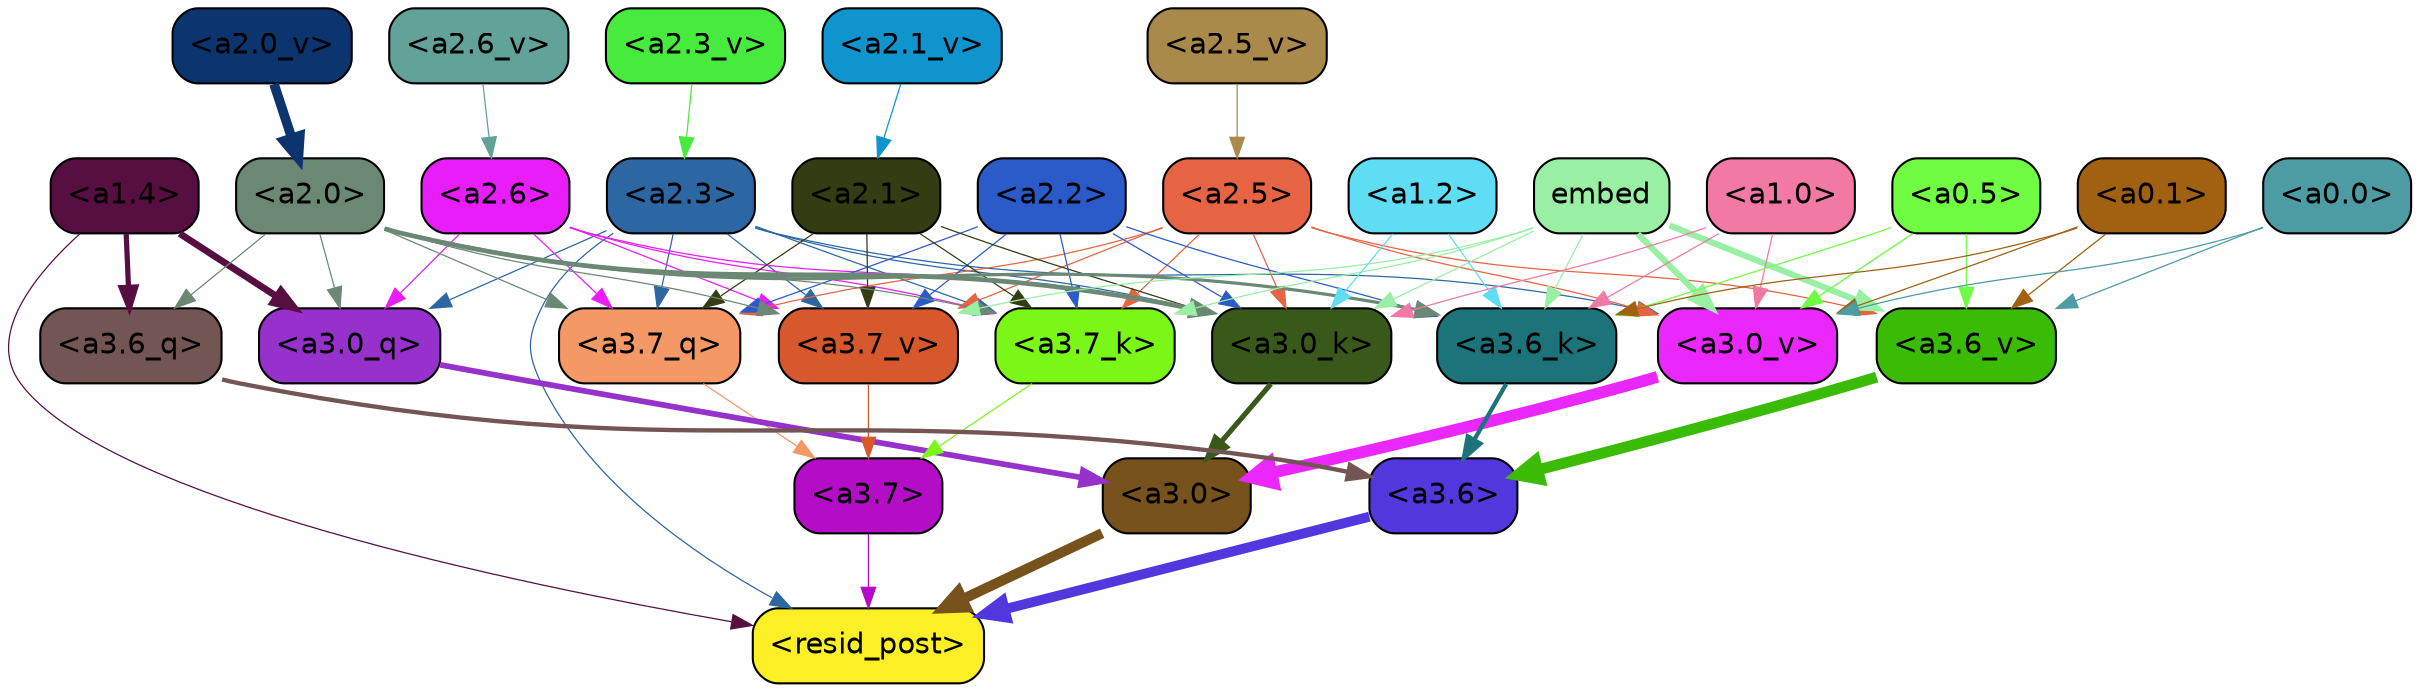strict digraph "" {
	graph [bgcolor=transparent,
		layout=dot,
		overlap=false,
		splines=true
	];
	"<a3.7>"	[color=black,
		fillcolor="#b50cc8",
		fontname=Helvetica,
		shape=box,
		style="filled, rounded"];
	"<resid_post>"	[color=black,
		fillcolor="#fcef25",
		fontname=Helvetica,
		shape=box,
		style="filled, rounded"];
	"<a3.7>" -> "<resid_post>"	[color="#b50cc8",
		penwidth=0.6];
	"<a3.6>"	[color=black,
		fillcolor="#5237df",
		fontname=Helvetica,
		shape=box,
		style="filled, rounded"];
	"<a3.6>" -> "<resid_post>"	[color="#5237df",
		penwidth=4.753257989883423];
	"<a3.0>"	[color=black,
		fillcolor="#77521d",
		fontname=Helvetica,
		shape=box,
		style="filled, rounded"];
	"<a3.0>" -> "<resid_post>"	[color="#77521d",
		penwidth=4.90053927898407];
	"<a2.3>"	[color=black,
		fillcolor="#2c67a4",
		fontname=Helvetica,
		shape=box,
		style="filled, rounded"];
	"<a2.3>" -> "<resid_post>"	[color="#2c67a4",
		penwidth=0.6];
	"<a3.7_q>"	[color=black,
		fillcolor="#f49865",
		fontname=Helvetica,
		shape=box,
		style="filled, rounded"];
	"<a2.3>" -> "<a3.7_q>"	[color="#2c67a4",
		penwidth=0.6];
	"<a3.0_q>"	[color=black,
		fillcolor="#9631cc",
		fontname=Helvetica,
		shape=box,
		style="filled, rounded"];
	"<a2.3>" -> "<a3.0_q>"	[color="#2c67a4",
		penwidth=0.6];
	"<a3.7_k>"	[color=black,
		fillcolor="#7af717",
		fontname=Helvetica,
		shape=box,
		style="filled, rounded"];
	"<a2.3>" -> "<a3.7_k>"	[color="#2c67a4",
		penwidth=0.6];
	"<a3.0_k>"	[color=black,
		fillcolor="#39591b",
		fontname=Helvetica,
		shape=box,
		style="filled, rounded"];
	"<a2.3>" -> "<a3.0_k>"	[color="#2c67a4",
		penwidth=0.6];
	"<a3.7_v>"	[color=black,
		fillcolor="#d6582c",
		fontname=Helvetica,
		shape=box,
		style="filled, rounded"];
	"<a2.3>" -> "<a3.7_v>"	[color="#2c67a4",
		penwidth=0.6];
	"<a3.0_v>"	[color=black,
		fillcolor="#ea28fd",
		fontname=Helvetica,
		shape=box,
		style="filled, rounded"];
	"<a2.3>" -> "<a3.0_v>"	[color="#2c67a4",
		penwidth=0.6];
	"<a1.4>"	[color=black,
		fillcolor="#570e41",
		fontname=Helvetica,
		shape=box,
		style="filled, rounded"];
	"<a1.4>" -> "<resid_post>"	[color="#570e41",
		penwidth=0.6];
	"<a3.6_q>"	[color=black,
		fillcolor="#735653",
		fontname=Helvetica,
		shape=box,
		style="filled, rounded"];
	"<a1.4>" -> "<a3.6_q>"	[color="#570e41",
		penwidth=2.5149343013763428];
	"<a1.4>" -> "<a3.0_q>"	[color="#570e41",
		penwidth=3.2760138511657715];
	"<a3.7_q>" -> "<a3.7>"	[color="#f49865",
		penwidth=0.6];
	"<a3.6_q>" -> "<a3.6>"	[color="#735653",
		penwidth=2.091020345687866];
	"<a3.0_q>" -> "<a3.0>"	[color="#9631cc",
		penwidth=2.7421876192092896];
	"<a3.7_k>" -> "<a3.7>"	[color="#7af717",
		penwidth=0.6];
	"<a3.6_k>"	[color=black,
		fillcolor="#1d737a",
		fontname=Helvetica,
		shape=box,
		style="filled, rounded"];
	"<a3.6_k>" -> "<a3.6>"	[color="#1d737a",
		penwidth=2.048597991466522];
	"<a3.0_k>" -> "<a3.0>"	[color="#39591b",
		penwidth=2.476402521133423];
	"<a3.7_v>" -> "<a3.7>"	[color="#d6582c",
		penwidth=0.6];
	"<a3.6_v>"	[color=black,
		fillcolor="#3abc07",
		fontname=Helvetica,
		shape=box,
		style="filled, rounded"];
	"<a3.6_v>" -> "<a3.6>"	[color="#3abc07",
		penwidth=5.2550448179244995];
	"<a3.0_v>" -> "<a3.0>"	[color="#ea28fd",
		penwidth=5.652270674705505];
	"<a2.6>"	[color=black,
		fillcolor="#e81dfa",
		fontname=Helvetica,
		shape=box,
		style="filled, rounded"];
	"<a2.6>" -> "<a3.7_q>"	[color="#e81dfa",
		penwidth=0.6];
	"<a2.6>" -> "<a3.0_q>"	[color="#e81dfa",
		penwidth=0.6];
	"<a2.6>" -> "<a3.7_k>"	[color="#e81dfa",
		penwidth=0.6];
	"<a2.6>" -> "<a3.0_k>"	[color="#e81dfa",
		penwidth=0.6];
	"<a2.6>" -> "<a3.7_v>"	[color="#e81dfa",
		penwidth=0.6];
	"<a2.5>"	[color=black,
		fillcolor="#e66443",
		fontname=Helvetica,
		shape=box,
		style="filled, rounded"];
	"<a2.5>" -> "<a3.7_q>"	[color="#e66443",
		penwidth=0.6];
	"<a2.5>" -> "<a3.7_k>"	[color="#e66443",
		penwidth=0.6];
	"<a2.5>" -> "<a3.0_k>"	[color="#e66443",
		penwidth=0.6];
	"<a2.5>" -> "<a3.7_v>"	[color="#e66443",
		penwidth=0.6];
	"<a2.5>" -> "<a3.6_v>"	[color="#e66443",
		penwidth=0.6];
	"<a2.5>" -> "<a3.0_v>"	[color="#e66443",
		penwidth=0.6];
	"<a2.2>"	[color=black,
		fillcolor="#2a5bc8",
		fontname=Helvetica,
		shape=box,
		style="filled, rounded"];
	"<a2.2>" -> "<a3.7_q>"	[color="#2a5bc8",
		penwidth=0.6];
	"<a2.2>" -> "<a3.7_k>"	[color="#2a5bc8",
		penwidth=0.6];
	"<a2.2>" -> "<a3.6_k>"	[color="#2a5bc8",
		penwidth=0.6];
	"<a2.2>" -> "<a3.0_k>"	[color="#2a5bc8",
		penwidth=0.6];
	"<a2.2>" -> "<a3.7_v>"	[color="#2a5bc8",
		penwidth=0.6];
	"<a2.1>"	[color=black,
		fillcolor="#333c12",
		fontname=Helvetica,
		shape=box,
		style="filled, rounded"];
	"<a2.1>" -> "<a3.7_q>"	[color="#333c12",
		penwidth=0.6];
	"<a2.1>" -> "<a3.7_k>"	[color="#333c12",
		penwidth=0.6];
	"<a2.1>" -> "<a3.0_k>"	[color="#333c12",
		penwidth=0.6];
	"<a2.1>" -> "<a3.7_v>"	[color="#333c12",
		penwidth=0.6];
	"<a2.0>"	[color=black,
		fillcolor="#6b8875",
		fontname=Helvetica,
		shape=box,
		style="filled, rounded"];
	"<a2.0>" -> "<a3.7_q>"	[color="#6b8875",
		penwidth=0.6];
	"<a2.0>" -> "<a3.6_q>"	[color="#6b8875",
		penwidth=0.6];
	"<a2.0>" -> "<a3.0_q>"	[color="#6b8875",
		penwidth=0.6];
	"<a2.0>" -> "<a3.7_k>"	[color="#6b8875",
		penwidth=0.6];
	"<a2.0>" -> "<a3.6_k>"	[color="#6b8875",
		penwidth=1.5290023684501648];
	"<a2.0>" -> "<a3.0_k>"	[color="#6b8875",
		penwidth=2.2635570764541626];
	"<a2.0>" -> "<a3.7_v>"	[color="#6b8875",
		penwidth=0.6];
	embed	[color=black,
		fillcolor="#99efa4",
		fontname=Helvetica,
		shape=box,
		style="filled, rounded"];
	embed -> "<a3.7_k>"	[color="#99efa4",
		penwidth=0.6];
	embed -> "<a3.6_k>"	[color="#99efa4",
		penwidth=0.6];
	embed -> "<a3.0_k>"	[color="#99efa4",
		penwidth=0.6];
	embed -> "<a3.7_v>"	[color="#99efa4",
		penwidth=0.6];
	embed -> "<a3.6_v>"	[color="#99efa4",
		penwidth=2.9556376338005066];
	embed -> "<a3.0_v>"	[color="#99efa4",
		penwidth=2.972973108291626];
	"<a1.2>"	[color=black,
		fillcolor="#5fddf4",
		fontname=Helvetica,
		shape=box,
		style="filled, rounded"];
	"<a1.2>" -> "<a3.6_k>"	[color="#5fddf4",
		penwidth=0.6];
	"<a1.2>" -> "<a3.0_k>"	[color="#5fddf4",
		penwidth=0.6];
	"<a1.0>"	[color=black,
		fillcolor="#f279a4",
		fontname=Helvetica,
		shape=box,
		style="filled, rounded"];
	"<a1.0>" -> "<a3.6_k>"	[color="#f279a4",
		penwidth=0.6];
	"<a1.0>" -> "<a3.0_k>"	[color="#f279a4",
		penwidth=0.6];
	"<a1.0>" -> "<a3.0_v>"	[color="#f279a4",
		penwidth=0.6];
	"<a0.5>"	[color=black,
		fillcolor="#70fc43",
		fontname=Helvetica,
		shape=box,
		style="filled, rounded"];
	"<a0.5>" -> "<a3.6_k>"	[color="#70fc43",
		penwidth=0.6];
	"<a0.5>" -> "<a3.6_v>"	[color="#70fc43",
		penwidth=0.6];
	"<a0.5>" -> "<a3.0_v>"	[color="#70fc43",
		penwidth=0.6790935099124908];
	"<a0.1>"	[color=black,
		fillcolor="#a16111",
		fontname=Helvetica,
		shape=box,
		style="filled, rounded"];
	"<a0.1>" -> "<a3.6_k>"	[color="#a16111",
		penwidth=0.6];
	"<a0.1>" -> "<a3.6_v>"	[color="#a16111",
		penwidth=0.6];
	"<a0.1>" -> "<a3.0_v>"	[color="#a16111",
		penwidth=0.6];
	"<a0.0>"	[color=black,
		fillcolor="#4d9ba3",
		fontname=Helvetica,
		shape=box,
		style="filled, rounded"];
	"<a0.0>" -> "<a3.6_v>"	[color="#4d9ba3",
		penwidth=0.6];
	"<a0.0>" -> "<a3.0_v>"	[color="#4d9ba3",
		penwidth=0.6];
	"<a2.6_v>"	[color=black,
		fillcolor="#62a299",
		fontname=Helvetica,
		shape=box,
		style="filled, rounded"];
	"<a2.6_v>" -> "<a2.6>"	[color="#62a299",
		penwidth=0.6];
	"<a2.5_v>"	[color=black,
		fillcolor="#aa8a4a",
		fontname=Helvetica,
		shape=box,
		style="filled, rounded"];
	"<a2.5_v>" -> "<a2.5>"	[color="#aa8a4a",
		penwidth=0.6];
	"<a2.3_v>"	[color=black,
		fillcolor="#47eb3d",
		fontname=Helvetica,
		shape=box,
		style="filled, rounded"];
	"<a2.3_v>" -> "<a2.3>"	[color="#47eb3d",
		penwidth=0.6];
	"<a2.1_v>"	[color=black,
		fillcolor="#0f94cd",
		fontname=Helvetica,
		shape=box,
		style="filled, rounded"];
	"<a2.1_v>" -> "<a2.1>"	[color="#0f94cd",
		penwidth=0.6];
	"<a2.0_v>"	[color=black,
		fillcolor="#0c346f",
		fontname=Helvetica,
		shape=box,
		style="filled, rounded"];
	"<a2.0_v>" -> "<a2.0>"	[color="#0c346f",
		penwidth=4.611755967140198];
}

